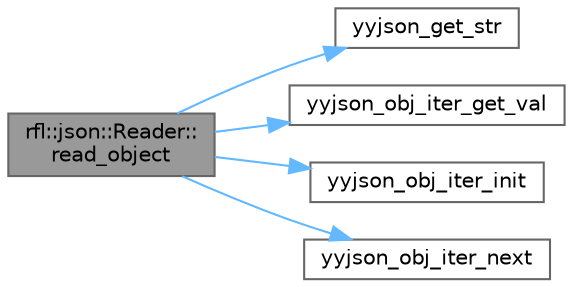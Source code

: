 digraph "rfl::json::Reader::read_object"
{
 // LATEX_PDF_SIZE
  bgcolor="transparent";
  edge [fontname=Helvetica,fontsize=10,labelfontname=Helvetica,labelfontsize=10];
  node [fontname=Helvetica,fontsize=10,shape=box,height=0.2,width=0.4];
  rankdir="LR";
  Node1 [id="Node000001",label="rfl::json::Reader::\lread_object",height=0.2,width=0.4,color="gray40", fillcolor="grey60", style="filled", fontcolor="black",tooltip=" "];
  Node1 -> Node2 [id="edge1_Node000001_Node000002",color="steelblue1",style="solid",tooltip=" "];
  Node2 [id="Node000002",label="yyjson_get_str",height=0.2,width=0.4,color="grey40", fillcolor="white", style="filled",URL="$yyjson_8h.html#a986e994db00b2749e000af0a4331454c",tooltip=" "];
  Node1 -> Node3 [id="edge2_Node000001_Node000003",color="steelblue1",style="solid",tooltip=" "];
  Node3 [id="Node000003",label="yyjson_obj_iter_get_val",height=0.2,width=0.4,color="grey40", fillcolor="white", style="filled",URL="$yyjson_8h.html#a3403b9c25c8b8f2b3027f4e6d97d0ca8",tooltip=" "];
  Node1 -> Node4 [id="edge3_Node000001_Node000004",color="steelblue1",style="solid",tooltip=" "];
  Node4 [id="Node000004",label="yyjson_obj_iter_init",height=0.2,width=0.4,color="grey40", fillcolor="white", style="filled",URL="$yyjson_8h.html#a2b6a426ece4ffeb9dede1f7a9970140d",tooltip=" "];
  Node1 -> Node5 [id="edge4_Node000001_Node000005",color="steelblue1",style="solid",tooltip=" "];
  Node5 [id="Node000005",label="yyjson_obj_iter_next",height=0.2,width=0.4,color="grey40", fillcolor="white", style="filled",URL="$yyjson_8h.html#a6033befb82b9331d2c19c09799ec5bcf",tooltip=" "];
}
